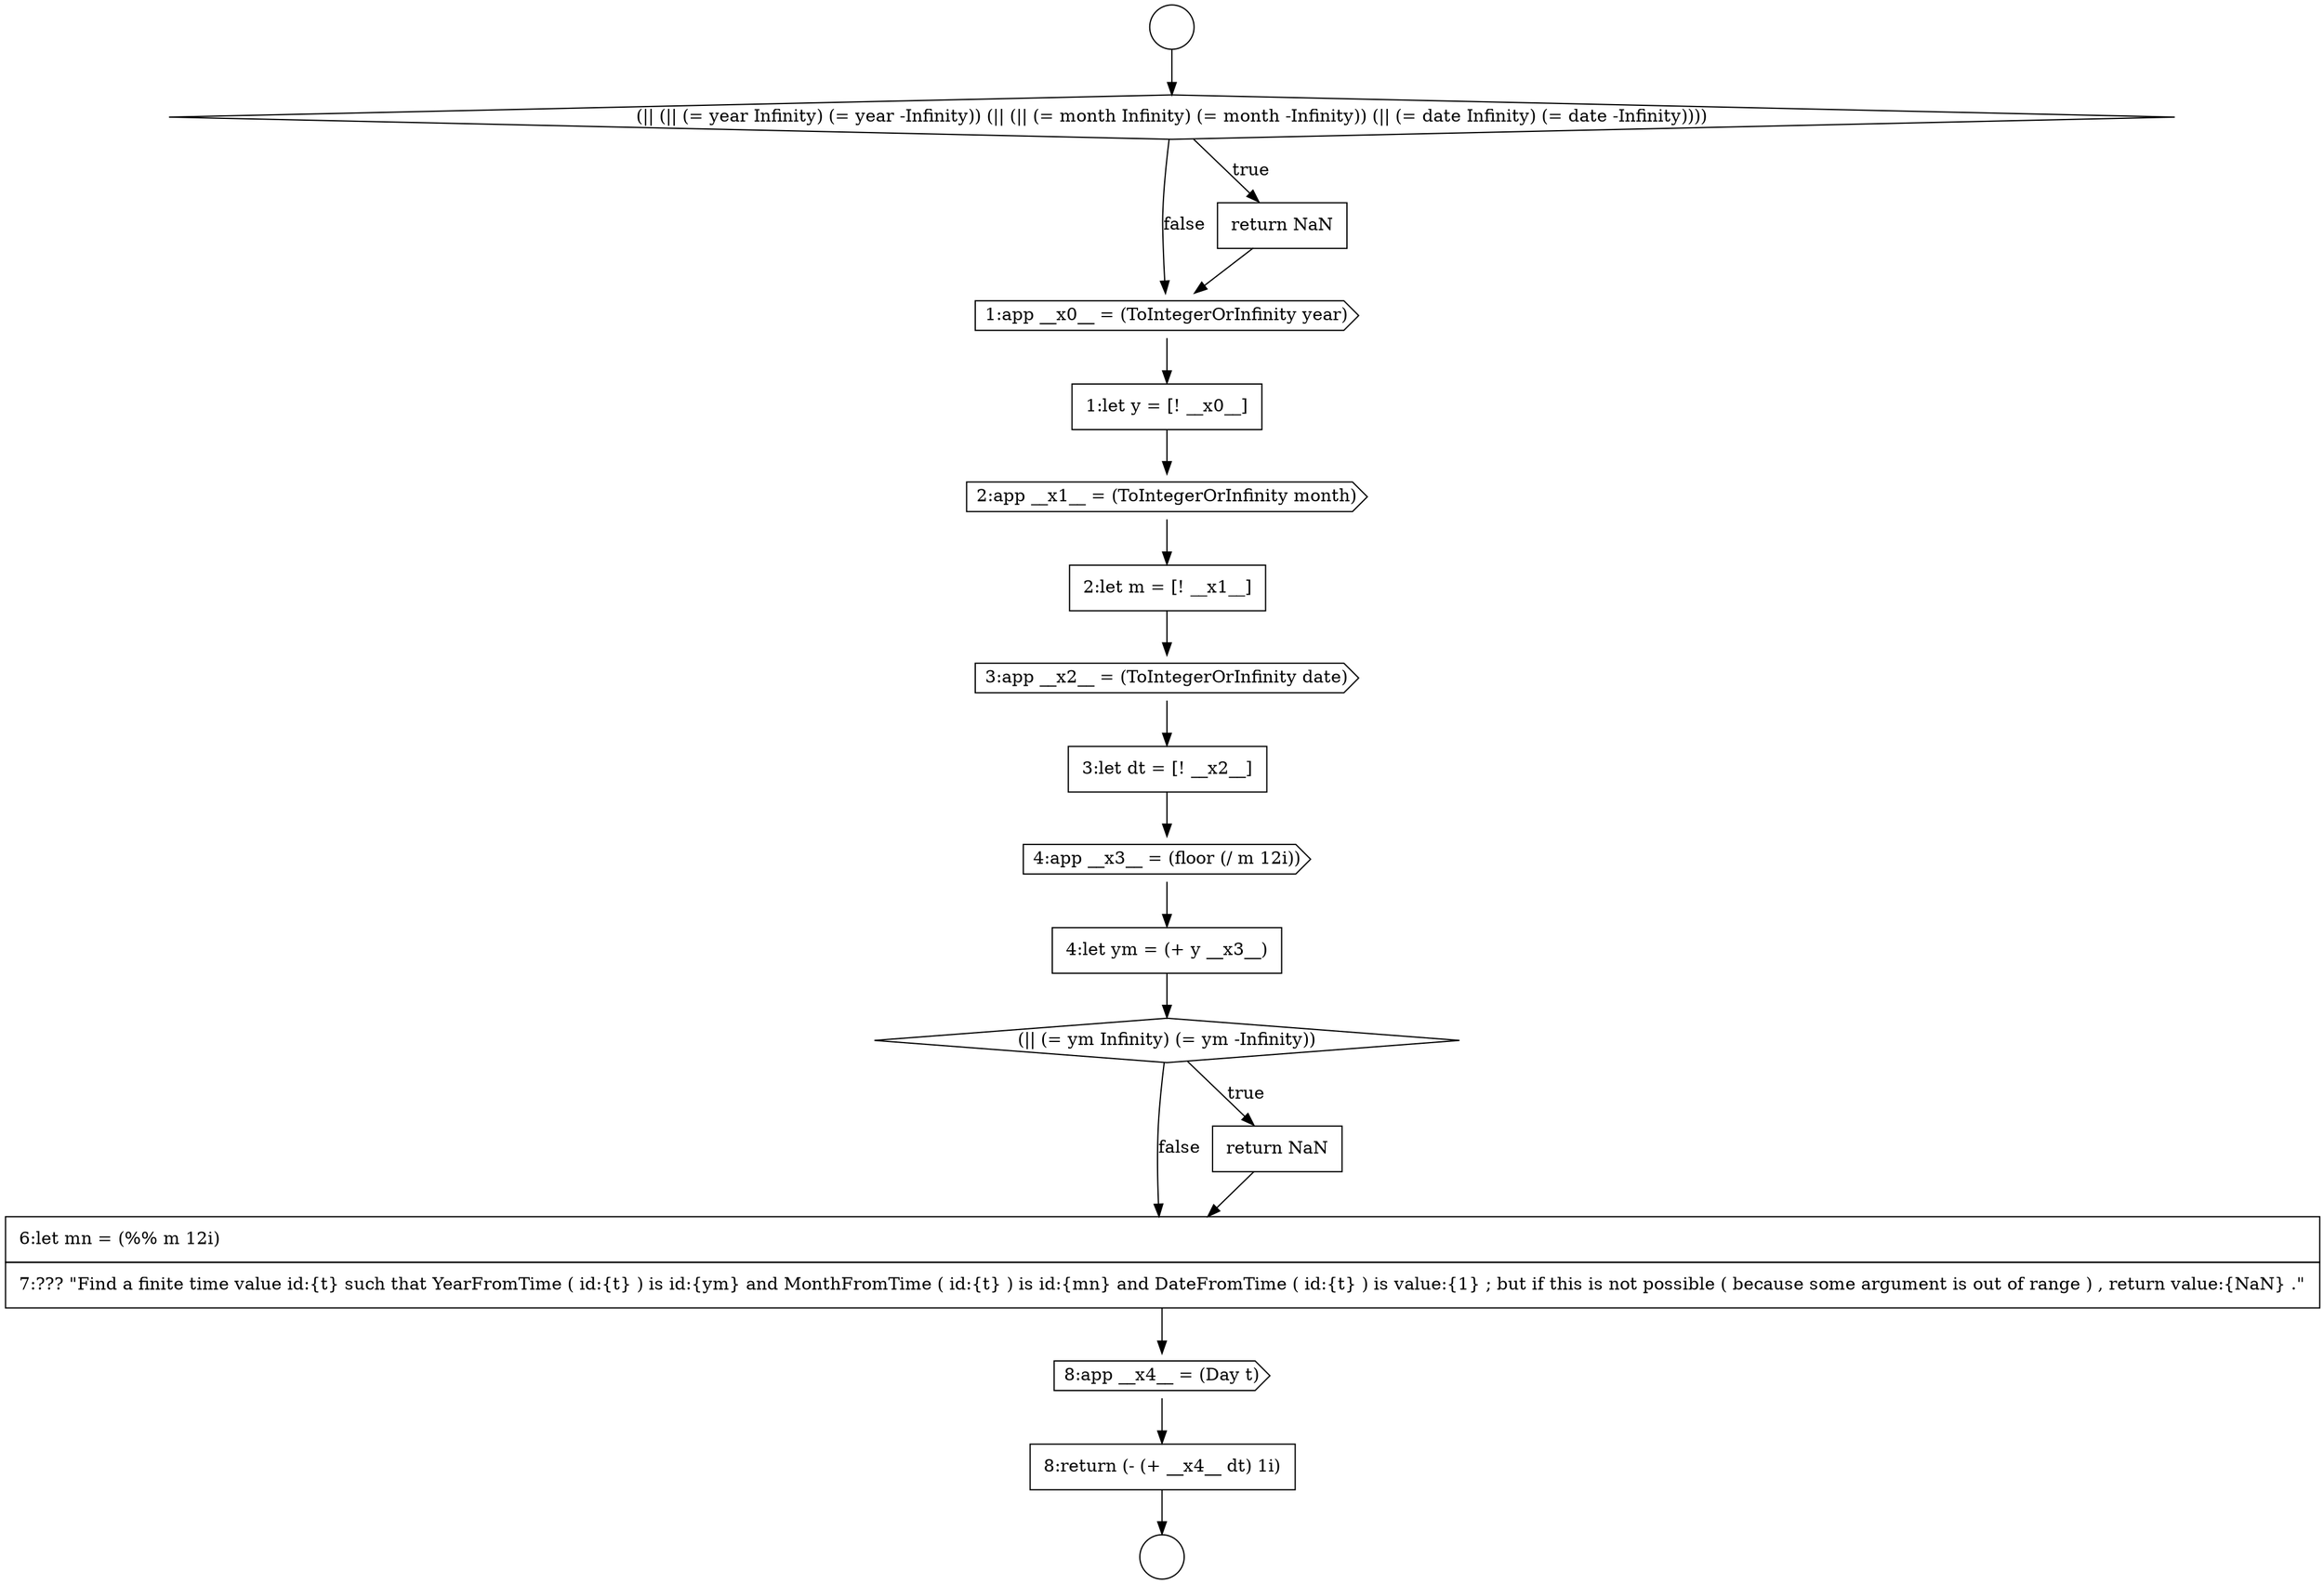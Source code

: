 digraph {
  node13130 [shape=none, margin=0, label=<<font color="black">
    <table border="0" cellborder="1" cellspacing="0" cellpadding="10">
      <tr><td align="left">2:let m = [! __x1__]</td></tr>
    </table>
  </font>> color="black" fillcolor="white" style=filled]
  node13127 [shape=cds, label=<<font color="black">1:app __x0__ = (ToIntegerOrInfinity year)</font>> color="black" fillcolor="white" style=filled]
  node13138 [shape=cds, label=<<font color="black">8:app __x4__ = (Day t)</font>> color="black" fillcolor="white" style=filled]
  node13137 [shape=none, margin=0, label=<<font color="black">
    <table border="0" cellborder="1" cellspacing="0" cellpadding="10">
      <tr><td align="left">6:let mn = (%% m 12i)</td></tr>
      <tr><td align="left">7:??? &quot;Find a finite time value id:{t} such that YearFromTime ( id:{t} ) is id:{ym} and MonthFromTime ( id:{t} ) is id:{mn} and DateFromTime ( id:{t} ) is value:{1} ; but if this is not possible ( because some argument is out of range ) , return value:{NaN} .&quot;</td></tr>
    </table>
  </font>> color="black" fillcolor="white" style=filled]
  node13135 [shape=diamond, label=<<font color="black">(|| (= ym Infinity) (= ym -Infinity))</font>> color="black" fillcolor="white" style=filled]
  node13136 [shape=none, margin=0, label=<<font color="black">
    <table border="0" cellborder="1" cellspacing="0" cellpadding="10">
      <tr><td align="left">return NaN</td></tr>
    </table>
  </font>> color="black" fillcolor="white" style=filled]
  node13139 [shape=none, margin=0, label=<<font color="black">
    <table border="0" cellborder="1" cellspacing="0" cellpadding="10">
      <tr><td align="left">8:return (- (+ __x4__ dt) 1i)</td></tr>
    </table>
  </font>> color="black" fillcolor="white" style=filled]
  node13123 [shape=circle label=" " color="black" fillcolor="white" style=filled]
  node13134 [shape=none, margin=0, label=<<font color="black">
    <table border="0" cellborder="1" cellspacing="0" cellpadding="10">
      <tr><td align="left">4:let ym = (+ y __x3__)</td></tr>
    </table>
  </font>> color="black" fillcolor="white" style=filled]
  node13126 [shape=none, margin=0, label=<<font color="black">
    <table border="0" cellborder="1" cellspacing="0" cellpadding="10">
      <tr><td align="left">return NaN</td></tr>
    </table>
  </font>> color="black" fillcolor="white" style=filled]
  node13131 [shape=cds, label=<<font color="black">3:app __x2__ = (ToIntegerOrInfinity date)</font>> color="black" fillcolor="white" style=filled]
  node13125 [shape=diamond, label=<<font color="black">(|| (|| (= year Infinity) (= year -Infinity)) (|| (|| (= month Infinity) (= month -Infinity)) (|| (= date Infinity) (= date -Infinity))))</font>> color="black" fillcolor="white" style=filled]
  node13132 [shape=none, margin=0, label=<<font color="black">
    <table border="0" cellborder="1" cellspacing="0" cellpadding="10">
      <tr><td align="left">3:let dt = [! __x2__]</td></tr>
    </table>
  </font>> color="black" fillcolor="white" style=filled]
  node13129 [shape=cds, label=<<font color="black">2:app __x1__ = (ToIntegerOrInfinity month)</font>> color="black" fillcolor="white" style=filled]
  node13128 [shape=none, margin=0, label=<<font color="black">
    <table border="0" cellborder="1" cellspacing="0" cellpadding="10">
      <tr><td align="left">1:let y = [! __x0__]</td></tr>
    </table>
  </font>> color="black" fillcolor="white" style=filled]
  node13124 [shape=circle label=" " color="black" fillcolor="white" style=filled]
  node13133 [shape=cds, label=<<font color="black">4:app __x3__ = (floor (/ m 12i))</font>> color="black" fillcolor="white" style=filled]
  node13131 -> node13132 [ color="black"]
  node13136 -> node13137 [ color="black"]
  node13125 -> node13126 [label=<<font color="black">true</font>> color="black"]
  node13125 -> node13127 [label=<<font color="black">false</font>> color="black"]
  node13130 -> node13131 [ color="black"]
  node13139 -> node13124 [ color="black"]
  node13135 -> node13136 [label=<<font color="black">true</font>> color="black"]
  node13135 -> node13137 [label=<<font color="black">false</font>> color="black"]
  node13132 -> node13133 [ color="black"]
  node13126 -> node13127 [ color="black"]
  node13128 -> node13129 [ color="black"]
  node13134 -> node13135 [ color="black"]
  node13129 -> node13130 [ color="black"]
  node13137 -> node13138 [ color="black"]
  node13133 -> node13134 [ color="black"]
  node13127 -> node13128 [ color="black"]
  node13123 -> node13125 [ color="black"]
  node13138 -> node13139 [ color="black"]
}
